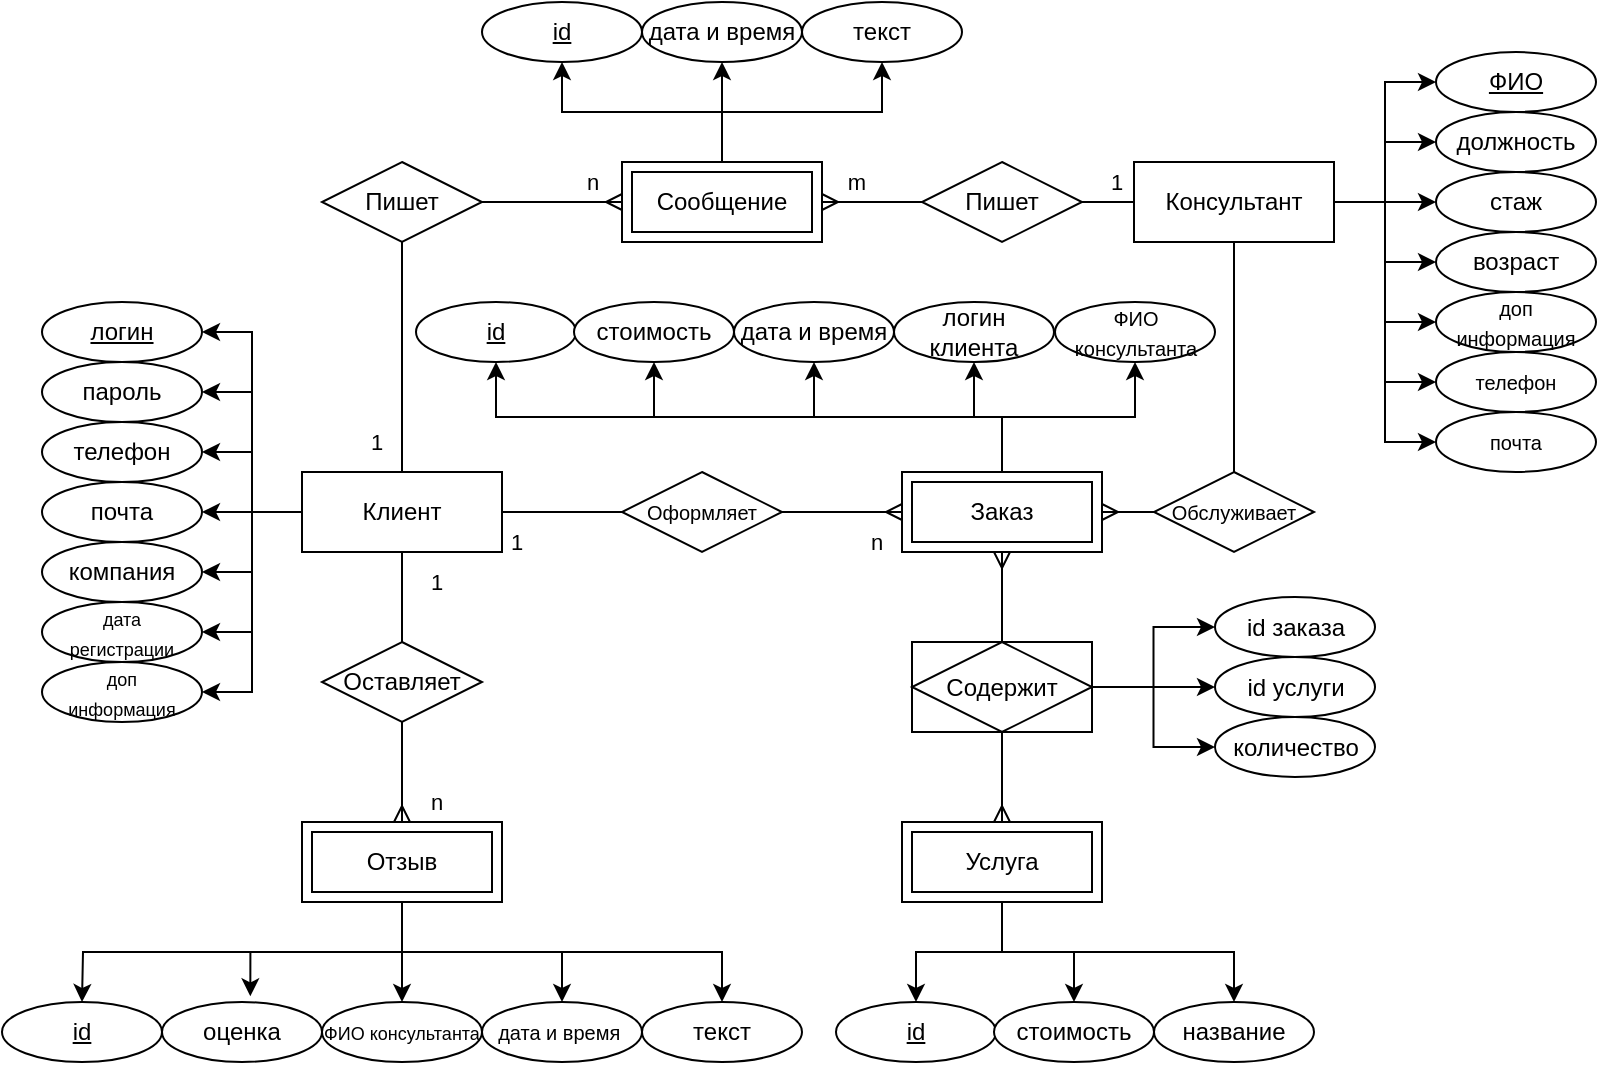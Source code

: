 <mxfile version="26.0.16">
  <diagram name="Страница — 1" id="WdEJ7dndmOHRNhGDNfjg">
    <mxGraphModel dx="1075" dy="553" grid="0" gridSize="10" guides="1" tooltips="1" connect="1" arrows="1" fold="1" page="1" pageScale="1" pageWidth="1169" pageHeight="1654" math="0" shadow="0">
      <root>
        <mxCell id="0" />
        <mxCell id="1" parent="0" />
        <mxCell id="v3WnNU0bLer0yjJQHdxO-15" style="edgeStyle=orthogonalEdgeStyle;rounded=0;orthogonalLoop=1;jettySize=auto;html=1;exitX=0;exitY=0.5;exitDx=0;exitDy=0;entryX=1;entryY=0.5;entryDx=0;entryDy=0;" parent="1" source="v3WnNU0bLer0yjJQHdxO-1" target="v3WnNU0bLer0yjJQHdxO-7" edge="1">
          <mxGeometry relative="1" as="geometry" />
        </mxCell>
        <mxCell id="v3WnNU0bLer0yjJQHdxO-16" style="edgeStyle=orthogonalEdgeStyle;rounded=0;orthogonalLoop=1;jettySize=auto;html=1;exitX=0;exitY=0.5;exitDx=0;exitDy=0;entryX=1;entryY=0.5;entryDx=0;entryDy=0;" parent="1" source="v3WnNU0bLer0yjJQHdxO-1" target="v3WnNU0bLer0yjJQHdxO-8" edge="1">
          <mxGeometry relative="1" as="geometry" />
        </mxCell>
        <mxCell id="v3WnNU0bLer0yjJQHdxO-17" style="edgeStyle=orthogonalEdgeStyle;rounded=0;orthogonalLoop=1;jettySize=auto;html=1;exitX=0;exitY=0.5;exitDx=0;exitDy=0;entryX=1;entryY=0.5;entryDx=0;entryDy=0;" parent="1" source="v3WnNU0bLer0yjJQHdxO-1" target="v3WnNU0bLer0yjJQHdxO-9" edge="1">
          <mxGeometry relative="1" as="geometry" />
        </mxCell>
        <mxCell id="v3WnNU0bLer0yjJQHdxO-18" style="edgeStyle=orthogonalEdgeStyle;rounded=0;orthogonalLoop=1;jettySize=auto;html=1;exitX=0;exitY=0.5;exitDx=0;exitDy=0;entryX=1;entryY=0.5;entryDx=0;entryDy=0;" parent="1" source="v3WnNU0bLer0yjJQHdxO-1" target="v3WnNU0bLer0yjJQHdxO-10" edge="1">
          <mxGeometry relative="1" as="geometry" />
        </mxCell>
        <mxCell id="v3WnNU0bLer0yjJQHdxO-19" style="edgeStyle=orthogonalEdgeStyle;rounded=0;orthogonalLoop=1;jettySize=auto;html=1;exitX=0;exitY=0.5;exitDx=0;exitDy=0;entryX=1;entryY=0.5;entryDx=0;entryDy=0;" parent="1" source="v3WnNU0bLer0yjJQHdxO-1" target="v3WnNU0bLer0yjJQHdxO-11" edge="1">
          <mxGeometry relative="1" as="geometry" />
        </mxCell>
        <mxCell id="v3WnNU0bLer0yjJQHdxO-20" style="edgeStyle=orthogonalEdgeStyle;rounded=0;orthogonalLoop=1;jettySize=auto;html=1;exitX=0;exitY=0.5;exitDx=0;exitDy=0;entryX=1;entryY=0.5;entryDx=0;entryDy=0;" parent="1" source="v3WnNU0bLer0yjJQHdxO-1" target="v3WnNU0bLer0yjJQHdxO-12" edge="1">
          <mxGeometry relative="1" as="geometry" />
        </mxCell>
        <mxCell id="v3WnNU0bLer0yjJQHdxO-21" style="edgeStyle=orthogonalEdgeStyle;rounded=0;orthogonalLoop=1;jettySize=auto;html=1;exitX=0;exitY=0.5;exitDx=0;exitDy=0;entryX=1;entryY=0.5;entryDx=0;entryDy=0;" parent="1" source="v3WnNU0bLer0yjJQHdxO-1" target="v3WnNU0bLer0yjJQHdxO-13" edge="1">
          <mxGeometry relative="1" as="geometry" />
        </mxCell>
        <mxCell id="v3WnNU0bLer0yjJQHdxO-23" value="1" style="edgeStyle=orthogonalEdgeStyle;rounded=0;orthogonalLoop=1;jettySize=auto;html=1;exitX=0.5;exitY=1;exitDx=0;exitDy=0;endArrow=none;startFill=0;startArrow=none;" parent="1" source="v3WnNU0bLer0yjJQHdxO-1" target="v3WnNU0bLer0yjJQHdxO-22" edge="1">
          <mxGeometry x="-0.333" y="17" relative="1" as="geometry">
            <mxPoint as="offset" />
          </mxGeometry>
        </mxCell>
        <mxCell id="v3WnNU0bLer0yjJQHdxO-43" value="1" style="edgeStyle=orthogonalEdgeStyle;rounded=0;orthogonalLoop=1;jettySize=auto;html=1;exitX=0.5;exitY=0;exitDx=0;exitDy=0;entryX=0.5;entryY=1;entryDx=0;entryDy=0;endArrow=none;startFill=0;" parent="1" source="v3WnNU0bLer0yjJQHdxO-1" target="v3WnNU0bLer0yjJQHdxO-37" edge="1">
          <mxGeometry x="-0.739" y="13" relative="1" as="geometry">
            <mxPoint as="offset" />
          </mxGeometry>
        </mxCell>
        <mxCell id="v3WnNU0bLer0yjJQHdxO-54" value="1" style="edgeStyle=orthogonalEdgeStyle;rounded=0;orthogonalLoop=1;jettySize=auto;html=1;exitX=1;exitY=0.5;exitDx=0;exitDy=0;endArrow=none;startFill=0;" parent="1" source="v3WnNU0bLer0yjJQHdxO-1" target="v3WnNU0bLer0yjJQHdxO-39" edge="1">
          <mxGeometry x="-0.767" y="-15" relative="1" as="geometry">
            <mxPoint as="offset" />
          </mxGeometry>
        </mxCell>
        <mxCell id="v3WnNU0bLer0yjJQHdxO-1" value="Клиент" style="whiteSpace=wrap;html=1;align=center;" parent="1" vertex="1">
          <mxGeometry x="220" y="265" width="100" height="40" as="geometry" />
        </mxCell>
        <mxCell id="v3WnNU0bLer0yjJQHdxO-45" value="1" style="edgeStyle=orthogonalEdgeStyle;rounded=0;orthogonalLoop=1;jettySize=auto;html=1;exitX=0;exitY=0.5;exitDx=0;exitDy=0;endArrow=none;startFill=0;" parent="1" source="v3WnNU0bLer0yjJQHdxO-2" target="v3WnNU0bLer0yjJQHdxO-38" edge="1">
          <mxGeometry x="-0.667" y="-10" relative="1" as="geometry">
            <mxPoint as="offset" />
          </mxGeometry>
        </mxCell>
        <mxCell id="v3WnNU0bLer0yjJQHdxO-58" style="edgeStyle=orthogonalEdgeStyle;rounded=0;orthogonalLoop=1;jettySize=auto;html=1;exitX=0.5;exitY=1;exitDx=0;exitDy=0;entryX=0.5;entryY=0;entryDx=0;entryDy=0;endArrow=none;startFill=0;" parent="1" source="v3WnNU0bLer0yjJQHdxO-2" target="v3WnNU0bLer0yjJQHdxO-40" edge="1">
          <mxGeometry relative="1" as="geometry" />
        </mxCell>
        <mxCell id="v3WnNU0bLer0yjJQHdxO-100" style="edgeStyle=orthogonalEdgeStyle;rounded=0;orthogonalLoop=1;jettySize=auto;html=1;exitX=1;exitY=0.5;exitDx=0;exitDy=0;entryX=0;entryY=0.5;entryDx=0;entryDy=0;" parent="1" source="v3WnNU0bLer0yjJQHdxO-2" target="v3WnNU0bLer0yjJQHdxO-95" edge="1">
          <mxGeometry relative="1" as="geometry" />
        </mxCell>
        <mxCell id="v3WnNU0bLer0yjJQHdxO-101" style="edgeStyle=orthogonalEdgeStyle;rounded=0;orthogonalLoop=1;jettySize=auto;html=1;exitX=1;exitY=0.5;exitDx=0;exitDy=0;entryX=0;entryY=0.5;entryDx=0;entryDy=0;" parent="1" source="v3WnNU0bLer0yjJQHdxO-2" target="v3WnNU0bLer0yjJQHdxO-96" edge="1">
          <mxGeometry relative="1" as="geometry" />
        </mxCell>
        <mxCell id="v3WnNU0bLer0yjJQHdxO-102" style="edgeStyle=orthogonalEdgeStyle;rounded=0;orthogonalLoop=1;jettySize=auto;html=1;exitX=1;exitY=0.5;exitDx=0;exitDy=0;" parent="1" source="v3WnNU0bLer0yjJQHdxO-2" target="v3WnNU0bLer0yjJQHdxO-97" edge="1">
          <mxGeometry relative="1" as="geometry" />
        </mxCell>
        <mxCell id="v3WnNU0bLer0yjJQHdxO-103" style="edgeStyle=orthogonalEdgeStyle;rounded=0;orthogonalLoop=1;jettySize=auto;html=1;exitX=1;exitY=0.5;exitDx=0;exitDy=0;" parent="1" source="v3WnNU0bLer0yjJQHdxO-2" target="v3WnNU0bLer0yjJQHdxO-98" edge="1">
          <mxGeometry relative="1" as="geometry" />
        </mxCell>
        <mxCell id="v3WnNU0bLer0yjJQHdxO-104" style="edgeStyle=orthogonalEdgeStyle;rounded=0;orthogonalLoop=1;jettySize=auto;html=1;exitX=1;exitY=0.5;exitDx=0;exitDy=0;entryX=0;entryY=0.5;entryDx=0;entryDy=0;" parent="1" source="v3WnNU0bLer0yjJQHdxO-2" target="v3WnNU0bLer0yjJQHdxO-99" edge="1">
          <mxGeometry relative="1" as="geometry" />
        </mxCell>
        <mxCell id="v3WnNU0bLer0yjJQHdxO-107" style="edgeStyle=orthogonalEdgeStyle;rounded=0;orthogonalLoop=1;jettySize=auto;html=1;exitX=1;exitY=0.5;exitDx=0;exitDy=0;entryX=0;entryY=0.5;entryDx=0;entryDy=0;" parent="1" source="v3WnNU0bLer0yjJQHdxO-2" target="v3WnNU0bLer0yjJQHdxO-105" edge="1">
          <mxGeometry relative="1" as="geometry" />
        </mxCell>
        <mxCell id="v3WnNU0bLer0yjJQHdxO-108" style="edgeStyle=orthogonalEdgeStyle;rounded=0;orthogonalLoop=1;jettySize=auto;html=1;exitX=1;exitY=0.5;exitDx=0;exitDy=0;entryX=0;entryY=0.5;entryDx=0;entryDy=0;" parent="1" source="v3WnNU0bLer0yjJQHdxO-2" target="v3WnNU0bLer0yjJQHdxO-106" edge="1">
          <mxGeometry relative="1" as="geometry" />
        </mxCell>
        <mxCell id="v3WnNU0bLer0yjJQHdxO-2" value="Консультант" style="whiteSpace=wrap;html=1;align=center;" parent="1" vertex="1">
          <mxGeometry x="636" y="110" width="100" height="40" as="geometry" />
        </mxCell>
        <mxCell id="v3WnNU0bLer0yjJQHdxO-32" style="edgeStyle=orthogonalEdgeStyle;rounded=0;orthogonalLoop=1;jettySize=auto;html=1;exitX=0.5;exitY=1;exitDx=0;exitDy=0;entryX=0.5;entryY=0;entryDx=0;entryDy=0;" parent="1" source="v3WnNU0bLer0yjJQHdxO-3" edge="1">
          <mxGeometry relative="1" as="geometry">
            <mxPoint x="110" y="530" as="targetPoint" />
          </mxGeometry>
        </mxCell>
        <mxCell id="v3WnNU0bLer0yjJQHdxO-34" style="edgeStyle=orthogonalEdgeStyle;rounded=0;orthogonalLoop=1;jettySize=auto;html=1;exitX=0.5;exitY=1;exitDx=0;exitDy=0;entryX=0.5;entryY=0;entryDx=0;entryDy=0;" parent="1" source="v3WnNU0bLer0yjJQHdxO-3" target="v3WnNU0bLer0yjJQHdxO-28" edge="1">
          <mxGeometry relative="1" as="geometry" />
        </mxCell>
        <mxCell id="v3WnNU0bLer0yjJQHdxO-35" style="edgeStyle=orthogonalEdgeStyle;rounded=0;orthogonalLoop=1;jettySize=auto;html=1;exitX=0.5;exitY=1;exitDx=0;exitDy=0;" parent="1" source="v3WnNU0bLer0yjJQHdxO-3" target="v3WnNU0bLer0yjJQHdxO-29" edge="1">
          <mxGeometry relative="1" as="geometry" />
        </mxCell>
        <mxCell id="v3WnNU0bLer0yjJQHdxO-36" style="edgeStyle=orthogonalEdgeStyle;rounded=0;orthogonalLoop=1;jettySize=auto;html=1;exitX=0.5;exitY=1;exitDx=0;exitDy=0;" parent="1" source="v3WnNU0bLer0yjJQHdxO-3" target="v3WnNU0bLer0yjJQHdxO-30" edge="1">
          <mxGeometry relative="1" as="geometry" />
        </mxCell>
        <mxCell id="v3WnNU0bLer0yjJQHdxO-3" value="Отзыв" style="shape=ext;margin=3;double=1;whiteSpace=wrap;html=1;align=center;" parent="1" vertex="1">
          <mxGeometry x="220" y="440" width="100" height="40" as="geometry" />
        </mxCell>
        <mxCell id="v3WnNU0bLer0yjJQHdxO-75" style="edgeStyle=orthogonalEdgeStyle;rounded=0;orthogonalLoop=1;jettySize=auto;html=1;exitX=0.5;exitY=1;exitDx=0;exitDy=0;entryX=0.5;entryY=0;entryDx=0;entryDy=0;" parent="1" source="v3WnNU0bLer0yjJQHdxO-4" target="v3WnNU0bLer0yjJQHdxO-72" edge="1">
          <mxGeometry relative="1" as="geometry" />
        </mxCell>
        <mxCell id="v3WnNU0bLer0yjJQHdxO-76" style="edgeStyle=orthogonalEdgeStyle;rounded=0;orthogonalLoop=1;jettySize=auto;html=1;exitX=0.5;exitY=1;exitDx=0;exitDy=0;" parent="1" source="v3WnNU0bLer0yjJQHdxO-4" target="v3WnNU0bLer0yjJQHdxO-73" edge="1">
          <mxGeometry relative="1" as="geometry" />
        </mxCell>
        <mxCell id="v3WnNU0bLer0yjJQHdxO-77" style="edgeStyle=orthogonalEdgeStyle;rounded=0;orthogonalLoop=1;jettySize=auto;html=1;exitX=0.5;exitY=1;exitDx=0;exitDy=0;" parent="1" source="v3WnNU0bLer0yjJQHdxO-4" target="v3WnNU0bLer0yjJQHdxO-74" edge="1">
          <mxGeometry relative="1" as="geometry" />
        </mxCell>
        <mxCell id="v3WnNU0bLer0yjJQHdxO-4" value="Услуга" style="shape=ext;margin=3;double=1;whiteSpace=wrap;html=1;align=center;" parent="1" vertex="1">
          <mxGeometry x="520" y="440" width="100" height="40" as="geometry" />
        </mxCell>
        <mxCell id="v3WnNU0bLer0yjJQHdxO-79" style="edgeStyle=orthogonalEdgeStyle;rounded=0;orthogonalLoop=1;jettySize=auto;html=1;exitX=0.5;exitY=0;exitDx=0;exitDy=0;entryX=0.5;entryY=1;entryDx=0;entryDy=0;" parent="1" source="v3WnNU0bLer0yjJQHdxO-5" target="v3WnNU0bLer0yjJQHdxO-62" edge="1">
          <mxGeometry relative="1" as="geometry" />
        </mxCell>
        <mxCell id="v3WnNU0bLer0yjJQHdxO-80" style="edgeStyle=orthogonalEdgeStyle;rounded=0;orthogonalLoop=1;jettySize=auto;html=1;exitX=0.5;exitY=0;exitDx=0;exitDy=0;entryX=0.5;entryY=1;entryDx=0;entryDy=0;" parent="1" source="v3WnNU0bLer0yjJQHdxO-5" target="v3WnNU0bLer0yjJQHdxO-66" edge="1">
          <mxGeometry relative="1" as="geometry" />
        </mxCell>
        <mxCell id="v3WnNU0bLer0yjJQHdxO-81" style="edgeStyle=orthogonalEdgeStyle;rounded=0;orthogonalLoop=1;jettySize=auto;html=1;exitX=0.5;exitY=0;exitDx=0;exitDy=0;entryX=0.5;entryY=1;entryDx=0;entryDy=0;" parent="1" source="v3WnNU0bLer0yjJQHdxO-5" target="v3WnNU0bLer0yjJQHdxO-65" edge="1">
          <mxGeometry relative="1" as="geometry" />
        </mxCell>
        <mxCell id="v3WnNU0bLer0yjJQHdxO-82" style="edgeStyle=orthogonalEdgeStyle;rounded=0;orthogonalLoop=1;jettySize=auto;html=1;exitX=0.5;exitY=0;exitDx=0;exitDy=0;entryX=0.5;entryY=1;entryDx=0;entryDy=0;" parent="1" source="v3WnNU0bLer0yjJQHdxO-5" target="v3WnNU0bLer0yjJQHdxO-64" edge="1">
          <mxGeometry relative="1" as="geometry" />
        </mxCell>
        <mxCell id="v3WnNU0bLer0yjJQHdxO-83" style="edgeStyle=orthogonalEdgeStyle;rounded=0;orthogonalLoop=1;jettySize=auto;html=1;exitX=0.5;exitY=0;exitDx=0;exitDy=0;entryX=0.5;entryY=1;entryDx=0;entryDy=0;" parent="1" source="v3WnNU0bLer0yjJQHdxO-5" target="v3WnNU0bLer0yjJQHdxO-63" edge="1">
          <mxGeometry relative="1" as="geometry" />
        </mxCell>
        <mxCell id="v3WnNU0bLer0yjJQHdxO-5" value="Заказ" style="shape=ext;margin=3;double=1;whiteSpace=wrap;html=1;align=center;" parent="1" vertex="1">
          <mxGeometry x="520" y="265" width="100" height="40" as="geometry" />
        </mxCell>
        <mxCell id="v3WnNU0bLer0yjJQHdxO-51" style="edgeStyle=orthogonalEdgeStyle;rounded=0;orthogonalLoop=1;jettySize=auto;html=1;exitX=0.5;exitY=0;exitDx=0;exitDy=0;entryX=0.5;entryY=1;entryDx=0;entryDy=0;" parent="1" source="v3WnNU0bLer0yjJQHdxO-6" target="v3WnNU0bLer0yjJQHdxO-47" edge="1">
          <mxGeometry relative="1" as="geometry" />
        </mxCell>
        <mxCell id="v3WnNU0bLer0yjJQHdxO-52" style="edgeStyle=orthogonalEdgeStyle;rounded=0;orthogonalLoop=1;jettySize=auto;html=1;exitX=0.5;exitY=0;exitDx=0;exitDy=0;" parent="1" source="v3WnNU0bLer0yjJQHdxO-6" target="v3WnNU0bLer0yjJQHdxO-50" edge="1">
          <mxGeometry relative="1" as="geometry" />
        </mxCell>
        <mxCell id="v3WnNU0bLer0yjJQHdxO-53" style="edgeStyle=orthogonalEdgeStyle;rounded=0;orthogonalLoop=1;jettySize=auto;html=1;exitX=0.5;exitY=0;exitDx=0;exitDy=0;entryX=0.5;entryY=1;entryDx=0;entryDy=0;" parent="1" source="v3WnNU0bLer0yjJQHdxO-6" target="v3WnNU0bLer0yjJQHdxO-48" edge="1">
          <mxGeometry relative="1" as="geometry" />
        </mxCell>
        <mxCell id="v3WnNU0bLer0yjJQHdxO-6" value="Сообщение" style="shape=ext;margin=3;double=1;whiteSpace=wrap;html=1;align=center;" parent="1" vertex="1">
          <mxGeometry x="380" y="110" width="100" height="40" as="geometry" />
        </mxCell>
        <mxCell id="v3WnNU0bLer0yjJQHdxO-7" value="&lt;u&gt;логин&lt;/u&gt;" style="ellipse;whiteSpace=wrap;html=1;align=center;" parent="1" vertex="1">
          <mxGeometry x="90" y="180" width="80" height="30" as="geometry" />
        </mxCell>
        <mxCell id="v3WnNU0bLer0yjJQHdxO-8" value="пароль" style="ellipse;whiteSpace=wrap;html=1;align=center;" parent="1" vertex="1">
          <mxGeometry x="90" y="210" width="80" height="30" as="geometry" />
        </mxCell>
        <mxCell id="v3WnNU0bLer0yjJQHdxO-9" value="телефон" style="ellipse;whiteSpace=wrap;html=1;align=center;" parent="1" vertex="1">
          <mxGeometry x="90" y="240" width="80" height="30" as="geometry" />
        </mxCell>
        <mxCell id="v3WnNU0bLer0yjJQHdxO-10" value="почта" style="ellipse;whiteSpace=wrap;html=1;align=center;" parent="1" vertex="1">
          <mxGeometry x="90" y="270" width="80" height="30" as="geometry" />
        </mxCell>
        <mxCell id="v3WnNU0bLer0yjJQHdxO-11" value="компания" style="ellipse;whiteSpace=wrap;html=1;align=center;" parent="1" vertex="1">
          <mxGeometry x="90" y="300" width="80" height="30" as="geometry" />
        </mxCell>
        <mxCell id="v3WnNU0bLer0yjJQHdxO-12" value="&lt;font style=&quot;font-size: 9px;&quot;&gt;дата&lt;br&gt;регистрации&lt;/font&gt;" style="ellipse;whiteSpace=wrap;html=1;align=center;" parent="1" vertex="1">
          <mxGeometry x="90" y="330" width="80" height="30" as="geometry" />
        </mxCell>
        <mxCell id="v3WnNU0bLer0yjJQHdxO-13" value="&lt;font style=&quot;font-size: 9px;&quot;&gt;доп&lt;br&gt;информация&lt;/font&gt;" style="ellipse;whiteSpace=wrap;html=1;align=center;" parent="1" vertex="1">
          <mxGeometry x="90" y="360" width="80" height="30" as="geometry" />
        </mxCell>
        <mxCell id="v3WnNU0bLer0yjJQHdxO-24" value="n" style="edgeStyle=orthogonalEdgeStyle;rounded=0;orthogonalLoop=1;jettySize=auto;html=1;exitX=0.5;exitY=1;exitDx=0;exitDy=0;endArrow=ERmany;endFill=0;" parent="1" source="v3WnNU0bLer0yjJQHdxO-22" target="v3WnNU0bLer0yjJQHdxO-3" edge="1">
          <mxGeometry x="0.6" y="17" relative="1" as="geometry">
            <mxPoint as="offset" />
          </mxGeometry>
        </mxCell>
        <mxCell id="v3WnNU0bLer0yjJQHdxO-22" value="Оставляет" style="shape=rhombus;perimeter=rhombusPerimeter;whiteSpace=wrap;html=1;align=center;" parent="1" vertex="1">
          <mxGeometry x="230" y="350" width="80" height="40" as="geometry" />
        </mxCell>
        <mxCell id="v3WnNU0bLer0yjJQHdxO-26" value="&lt;u style=&quot;&quot;&gt;&lt;font&gt;id&lt;/font&gt;&lt;/u&gt;" style="ellipse;whiteSpace=wrap;html=1;align=center;" parent="1" vertex="1">
          <mxGeometry x="70" y="530" width="80" height="30" as="geometry" />
        </mxCell>
        <mxCell id="v3WnNU0bLer0yjJQHdxO-27" value="&lt;font&gt;оценка&lt;/font&gt;" style="ellipse;whiteSpace=wrap;html=1;align=center;" parent="1" vertex="1">
          <mxGeometry x="150" y="530" width="80" height="30" as="geometry" />
        </mxCell>
        <mxCell id="v3WnNU0bLer0yjJQHdxO-28" value="&lt;font style=&quot;font-size: 9px;&quot;&gt;ФИО консультанта&lt;/font&gt;" style="ellipse;whiteSpace=wrap;html=1;align=center;" parent="1" vertex="1">
          <mxGeometry x="230" y="530" width="80" height="30" as="geometry" />
        </mxCell>
        <mxCell id="v3WnNU0bLer0yjJQHdxO-29" value="&lt;span style=&quot;font-size: 10px;&quot;&gt;дата и время&amp;nbsp;&lt;/span&gt;" style="ellipse;whiteSpace=wrap;html=1;align=center;" parent="1" vertex="1">
          <mxGeometry x="310" y="530" width="80" height="30" as="geometry" />
        </mxCell>
        <mxCell id="v3WnNU0bLer0yjJQHdxO-30" value="&lt;font&gt;текст&lt;/font&gt;" style="ellipse;whiteSpace=wrap;html=1;align=center;" parent="1" vertex="1">
          <mxGeometry x="390" y="530" width="80" height="30" as="geometry" />
        </mxCell>
        <mxCell id="v3WnNU0bLer0yjJQHdxO-31" style="edgeStyle=orthogonalEdgeStyle;rounded=0;orthogonalLoop=1;jettySize=auto;html=1;exitX=0.5;exitY=1;exitDx=0;exitDy=0;" parent="1" source="v3WnNU0bLer0yjJQHdxO-3" target="v3WnNU0bLer0yjJQHdxO-3" edge="1">
          <mxGeometry relative="1" as="geometry" />
        </mxCell>
        <mxCell id="v3WnNU0bLer0yjJQHdxO-33" style="edgeStyle=orthogonalEdgeStyle;rounded=0;orthogonalLoop=1;jettySize=auto;html=1;exitX=0.5;exitY=1;exitDx=0;exitDy=0;entryX=0.552;entryY=-0.095;entryDx=0;entryDy=0;entryPerimeter=0;" parent="1" source="v3WnNU0bLer0yjJQHdxO-3" target="v3WnNU0bLer0yjJQHdxO-27" edge="1">
          <mxGeometry relative="1" as="geometry" />
        </mxCell>
        <mxCell id="v3WnNU0bLer0yjJQHdxO-44" style="edgeStyle=orthogonalEdgeStyle;rounded=0;orthogonalLoop=1;jettySize=auto;html=1;exitX=1;exitY=0.5;exitDx=0;exitDy=0;endArrow=ERmany;endFill=0;" parent="1" source="v3WnNU0bLer0yjJQHdxO-37" target="v3WnNU0bLer0yjJQHdxO-6" edge="1">
          <mxGeometry relative="1" as="geometry" />
        </mxCell>
        <mxCell id="v3WnNU0bLer0yjJQHdxO-88" value="n" style="edgeLabel;html=1;align=center;verticalAlign=middle;resizable=0;points=[];" parent="v3WnNU0bLer0yjJQHdxO-44" vertex="1" connectable="0">
          <mxGeometry x="0.557" y="-2" relative="1" as="geometry">
            <mxPoint y="-12" as="offset" />
          </mxGeometry>
        </mxCell>
        <mxCell id="v3WnNU0bLer0yjJQHdxO-37" value="Пишет" style="shape=rhombus;perimeter=rhombusPerimeter;whiteSpace=wrap;html=1;align=center;" parent="1" vertex="1">
          <mxGeometry x="230" y="110" width="80" height="40" as="geometry" />
        </mxCell>
        <mxCell id="v3WnNU0bLer0yjJQHdxO-46" value="m" style="edgeStyle=orthogonalEdgeStyle;rounded=0;orthogonalLoop=1;jettySize=auto;html=1;exitX=0;exitY=0.5;exitDx=0;exitDy=0;entryX=1;entryY=0.5;entryDx=0;entryDy=0;endArrow=ERmany;endFill=0;" parent="1" source="v3WnNU0bLer0yjJQHdxO-38" target="v3WnNU0bLer0yjJQHdxO-6" edge="1">
          <mxGeometry x="0.32" y="-10" relative="1" as="geometry">
            <mxPoint as="offset" />
          </mxGeometry>
        </mxCell>
        <mxCell id="v3WnNU0bLer0yjJQHdxO-38" value="Пишет" style="shape=rhombus;perimeter=rhombusPerimeter;whiteSpace=wrap;html=1;align=center;" parent="1" vertex="1">
          <mxGeometry x="530" y="110" width="80" height="40" as="geometry" />
        </mxCell>
        <mxCell id="v3WnNU0bLer0yjJQHdxO-57" value="n" style="edgeStyle=orthogonalEdgeStyle;rounded=0;orthogonalLoop=1;jettySize=auto;html=1;exitX=1;exitY=0.5;exitDx=0;exitDy=0;endArrow=ERmany;endFill=0;" parent="1" source="v3WnNU0bLer0yjJQHdxO-39" target="v3WnNU0bLer0yjJQHdxO-5" edge="1">
          <mxGeometry x="0.567" y="-15" relative="1" as="geometry">
            <mxPoint as="offset" />
          </mxGeometry>
        </mxCell>
        <mxCell id="v3WnNU0bLer0yjJQHdxO-39" value="&lt;font style=&quot;font-size: 10px;&quot;&gt;Оформляет&lt;/font&gt;" style="shape=rhombus;perimeter=rhombusPerimeter;whiteSpace=wrap;html=1;align=center;" parent="1" vertex="1">
          <mxGeometry x="380" y="265" width="80" height="40" as="geometry" />
        </mxCell>
        <mxCell id="v3WnNU0bLer0yjJQHdxO-59" style="edgeStyle=orthogonalEdgeStyle;rounded=0;orthogonalLoop=1;jettySize=auto;html=1;exitX=0;exitY=0.5;exitDx=0;exitDy=0;entryX=1;entryY=0.5;entryDx=0;entryDy=0;endArrow=ERmany;endFill=0;" parent="1" source="v3WnNU0bLer0yjJQHdxO-40" target="v3WnNU0bLer0yjJQHdxO-5" edge="1">
          <mxGeometry relative="1" as="geometry" />
        </mxCell>
        <mxCell id="v3WnNU0bLer0yjJQHdxO-40" value="&lt;font style=&quot;font-size: 10px;&quot;&gt;Обслуживает&lt;/font&gt;" style="shape=rhombus;perimeter=rhombusPerimeter;whiteSpace=wrap;html=1;align=center;" parent="1" vertex="1">
          <mxGeometry x="646" y="265" width="80" height="40" as="geometry" />
        </mxCell>
        <mxCell id="v3WnNU0bLer0yjJQHdxO-47" value="&lt;u&gt;id&lt;/u&gt;" style="ellipse;whiteSpace=wrap;html=1;align=center;" parent="1" vertex="1">
          <mxGeometry x="310" y="30" width="80" height="30" as="geometry" />
        </mxCell>
        <mxCell id="v3WnNU0bLer0yjJQHdxO-48" value="дата и время" style="ellipse;whiteSpace=wrap;html=1;align=center;" parent="1" vertex="1">
          <mxGeometry x="390" y="30" width="80" height="30" as="geometry" />
        </mxCell>
        <mxCell id="v3WnNU0bLer0yjJQHdxO-50" value="текст" style="ellipse;whiteSpace=wrap;html=1;align=center;" parent="1" vertex="1">
          <mxGeometry x="470" y="30" width="80" height="30" as="geometry" />
        </mxCell>
        <mxCell id="v3WnNU0bLer0yjJQHdxO-62" value="&lt;u&gt;id&lt;/u&gt;" style="ellipse;whiteSpace=wrap;html=1;align=center;" parent="1" vertex="1">
          <mxGeometry x="277" y="180" width="80" height="30" as="geometry" />
        </mxCell>
        <mxCell id="v3WnNU0bLer0yjJQHdxO-63" value="стоимость" style="ellipse;whiteSpace=wrap;html=1;align=center;" parent="1" vertex="1">
          <mxGeometry x="356" y="180" width="80" height="30" as="geometry" />
        </mxCell>
        <mxCell id="v3WnNU0bLer0yjJQHdxO-64" value="дата и время" style="ellipse;whiteSpace=wrap;html=1;align=center;" parent="1" vertex="1">
          <mxGeometry x="436" y="180" width="80" height="30" as="geometry" />
        </mxCell>
        <mxCell id="v3WnNU0bLer0yjJQHdxO-65" value="логин клиента" style="ellipse;whiteSpace=wrap;html=1;align=center;" parent="1" vertex="1">
          <mxGeometry x="516" y="180" width="80" height="30" as="geometry" />
        </mxCell>
        <mxCell id="v3WnNU0bLer0yjJQHdxO-66" value="&lt;font style=&quot;font-size: 10px;&quot;&gt;ФИО консультанта&lt;/font&gt;" style="ellipse;whiteSpace=wrap;html=1;align=center;" parent="1" vertex="1">
          <mxGeometry x="596.5" y="180" width="80" height="30" as="geometry" />
        </mxCell>
        <mxCell id="v3WnNU0bLer0yjJQHdxO-70" style="edgeStyle=orthogonalEdgeStyle;rounded=0;orthogonalLoop=1;jettySize=auto;html=1;exitX=0.5;exitY=0;exitDx=0;exitDy=0;endArrow=ERmany;endFill=0;" parent="1" source="v3WnNU0bLer0yjJQHdxO-67" target="v3WnNU0bLer0yjJQHdxO-5" edge="1">
          <mxGeometry relative="1" as="geometry" />
        </mxCell>
        <mxCell id="v3WnNU0bLer0yjJQHdxO-71" style="edgeStyle=orthogonalEdgeStyle;rounded=0;orthogonalLoop=1;jettySize=auto;html=1;exitX=0.5;exitY=1;exitDx=0;exitDy=0;entryX=0.5;entryY=0;entryDx=0;entryDy=0;endArrow=ERmany;endFill=0;" parent="1" source="v3WnNU0bLer0yjJQHdxO-67" target="v3WnNU0bLer0yjJQHdxO-4" edge="1">
          <mxGeometry relative="1" as="geometry" />
        </mxCell>
        <mxCell id="v3WnNU0bLer0yjJQHdxO-92" style="edgeStyle=orthogonalEdgeStyle;rounded=0;orthogonalLoop=1;jettySize=auto;html=1;exitX=1;exitY=0.5;exitDx=0;exitDy=0;entryX=0;entryY=0.5;entryDx=0;entryDy=0;" parent="1" source="v3WnNU0bLer0yjJQHdxO-67" target="v3WnNU0bLer0yjJQHdxO-89" edge="1">
          <mxGeometry relative="1" as="geometry" />
        </mxCell>
        <mxCell id="v3WnNU0bLer0yjJQHdxO-93" style="edgeStyle=orthogonalEdgeStyle;rounded=0;orthogonalLoop=1;jettySize=auto;html=1;exitX=1;exitY=0.5;exitDx=0;exitDy=0;entryX=0;entryY=0.5;entryDx=0;entryDy=0;" parent="1" source="v3WnNU0bLer0yjJQHdxO-67" target="v3WnNU0bLer0yjJQHdxO-90" edge="1">
          <mxGeometry relative="1" as="geometry" />
        </mxCell>
        <mxCell id="v3WnNU0bLer0yjJQHdxO-94" style="edgeStyle=orthogonalEdgeStyle;rounded=0;orthogonalLoop=1;jettySize=auto;html=1;exitX=1;exitY=0.5;exitDx=0;exitDy=0;" parent="1" source="v3WnNU0bLer0yjJQHdxO-67" target="v3WnNU0bLer0yjJQHdxO-91" edge="1">
          <mxGeometry relative="1" as="geometry" />
        </mxCell>
        <mxCell id="v3WnNU0bLer0yjJQHdxO-67" value="Содержит" style="shape=associativeEntity;whiteSpace=wrap;html=1;align=center;" parent="1" vertex="1">
          <mxGeometry x="525" y="350" width="90" height="45" as="geometry" />
        </mxCell>
        <mxCell id="v3WnNU0bLer0yjJQHdxO-72" value="&lt;u&gt;id&lt;/u&gt;" style="ellipse;whiteSpace=wrap;html=1;align=center;" parent="1" vertex="1">
          <mxGeometry x="487" y="530" width="80" height="30" as="geometry" />
        </mxCell>
        <mxCell id="v3WnNU0bLer0yjJQHdxO-73" value="стоимость" style="ellipse;whiteSpace=wrap;html=1;align=center;" parent="1" vertex="1">
          <mxGeometry x="566" y="530" width="80" height="30" as="geometry" />
        </mxCell>
        <mxCell id="v3WnNU0bLer0yjJQHdxO-74" value="название" style="ellipse;whiteSpace=wrap;html=1;align=center;" parent="1" vertex="1">
          <mxGeometry x="646" y="530" width="80" height="30" as="geometry" />
        </mxCell>
        <mxCell id="v3WnNU0bLer0yjJQHdxO-89" value="id заказа" style="ellipse;whiteSpace=wrap;html=1;align=center;" parent="1" vertex="1">
          <mxGeometry x="676.5" y="327.5" width="80" height="30" as="geometry" />
        </mxCell>
        <mxCell id="v3WnNU0bLer0yjJQHdxO-90" value="id услуги" style="ellipse;whiteSpace=wrap;html=1;align=center;" parent="1" vertex="1">
          <mxGeometry x="676.5" y="357.5" width="80" height="30" as="geometry" />
        </mxCell>
        <mxCell id="v3WnNU0bLer0yjJQHdxO-91" value="количество" style="ellipse;whiteSpace=wrap;html=1;align=center;" parent="1" vertex="1">
          <mxGeometry x="676.5" y="387.5" width="80" height="30" as="geometry" />
        </mxCell>
        <mxCell id="v3WnNU0bLer0yjJQHdxO-95" value="&lt;u&gt;ФИО&lt;/u&gt;" style="ellipse;whiteSpace=wrap;html=1;align=center;" parent="1" vertex="1">
          <mxGeometry x="787" y="55" width="80" height="30" as="geometry" />
        </mxCell>
        <mxCell id="v3WnNU0bLer0yjJQHdxO-96" value="должность" style="ellipse;whiteSpace=wrap;html=1;align=center;" parent="1" vertex="1">
          <mxGeometry x="787" y="85" width="80" height="30" as="geometry" />
        </mxCell>
        <mxCell id="v3WnNU0bLer0yjJQHdxO-97" value="стаж" style="ellipse;whiteSpace=wrap;html=1;align=center;" parent="1" vertex="1">
          <mxGeometry x="787" y="115" width="80" height="30" as="geometry" />
        </mxCell>
        <mxCell id="v3WnNU0bLer0yjJQHdxO-98" value="возраст" style="ellipse;whiteSpace=wrap;html=1;align=center;" parent="1" vertex="1">
          <mxGeometry x="787" y="145" width="80" height="30" as="geometry" />
        </mxCell>
        <mxCell id="v3WnNU0bLer0yjJQHdxO-99" value="&lt;font style=&quot;font-size: 10px;&quot;&gt;доп информация&lt;/font&gt;" style="ellipse;whiteSpace=wrap;html=1;align=center;" parent="1" vertex="1">
          <mxGeometry x="787" y="175" width="80" height="30" as="geometry" />
        </mxCell>
        <mxCell id="v3WnNU0bLer0yjJQHdxO-105" value="&lt;font style=&quot;font-size: 10px;&quot;&gt;телефон&lt;/font&gt;" style="ellipse;whiteSpace=wrap;html=1;align=center;" parent="1" vertex="1">
          <mxGeometry x="787" y="205" width="80" height="30" as="geometry" />
        </mxCell>
        <mxCell id="v3WnNU0bLer0yjJQHdxO-106" value="&lt;font style=&quot;font-size: 10px;&quot;&gt;почта&lt;/font&gt;" style="ellipse;whiteSpace=wrap;html=1;align=center;" parent="1" vertex="1">
          <mxGeometry x="787" y="235" width="80" height="30" as="geometry" />
        </mxCell>
      </root>
    </mxGraphModel>
  </diagram>
</mxfile>

